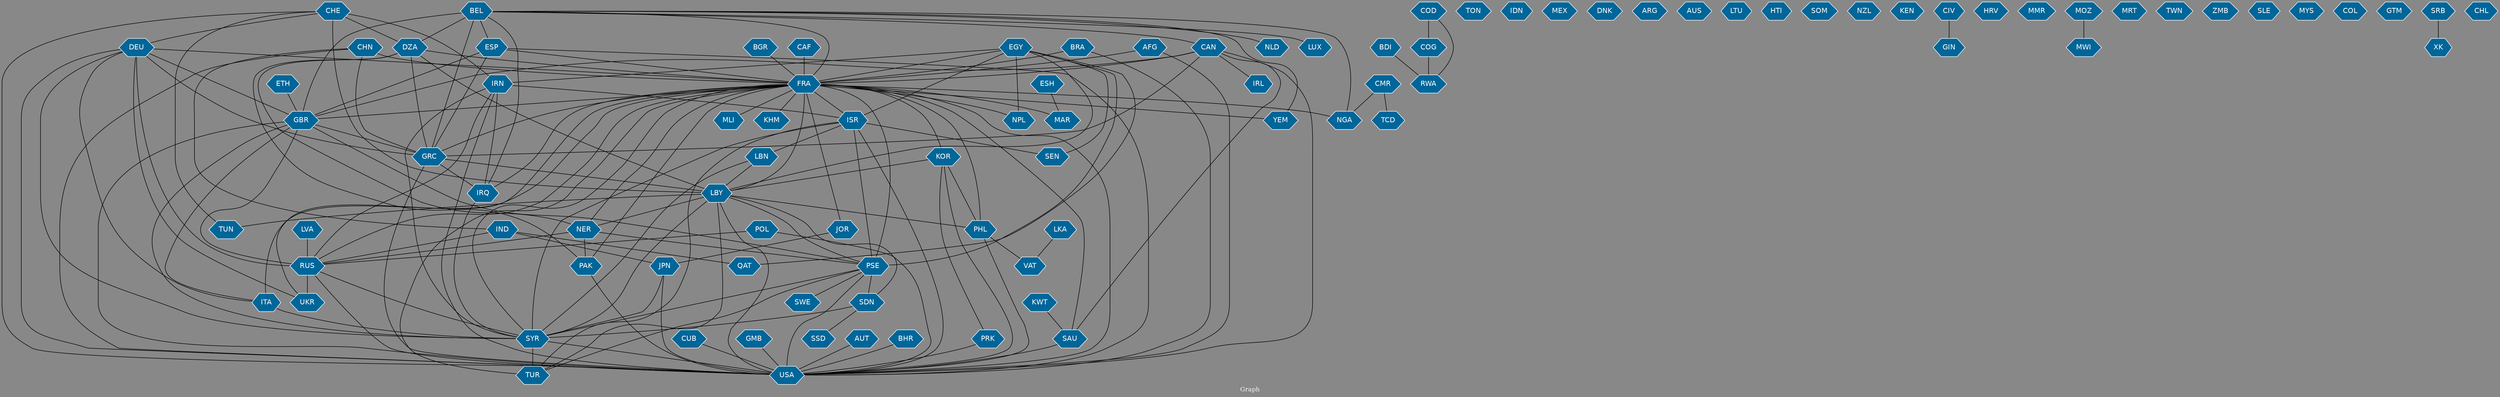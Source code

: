 // Countries together in item graph
graph {
	graph [bgcolor="#888888" fontcolor=white fontsize=12 label="Graph" outputorder=edgesfirst overlap=prism]
	node [color=white fillcolor="#006699" fontcolor=white fontname=Helvetica shape=hexagon style=filled]
	edge [arrowhead=open color=black fontcolor=white fontname=Courier fontsize=12]
		TUN [label=TUN]
		FRA [label=FRA]
		EGY [label=EGY]
		ISR [label=ISR]
		PSE [label=PSE]
		YEM [label=YEM]
		IND [label=IND]
		LBY [label=LBY]
		CHE [label=CHE]
		IRQ [label=IRQ]
		RUS [label=RUS]
		MAR [label=MAR]
		GRC [label=GRC]
		BEL [label=BEL]
		USA [label=USA]
		UKR [label=UKR]
		CHN [label=CHN]
		COG [label=COG]
		JOR [label=JOR]
		JPN [label=JPN]
		SAU [label=SAU]
		TON [label=TON]
		DEU [label=DEU]
		CAF [label=CAF]
		IRN [label=IRN]
		LBN [label=LBN]
		ESP [label=ESP]
		SYR [label=SYR]
		NGA [label=NGA]
		IDN [label=IDN]
		ITA [label=ITA]
		NER [label=NER]
		VAT [label=VAT]
		GBR [label=GBR]
		SDN [label=SDN]
		TUR [label=TUR]
		MEX [label=MEX]
		BDI [label=BDI]
		PAK [label=PAK]
		BRA [label=BRA]
		CAN [label=CAN]
		CUB [label=CUB]
		DNK [label=DNK]
		ARG [label=ARG]
		COD [label=COD]
		POL [label=POL]
		DZA [label=DZA]
		NLD [label=NLD]
		ESH [label=ESH]
		ETH [label=ETH]
		AFG [label=AFG]
		AUS [label=AUS]
		GMB [label=GMB]
		PRK [label=PRK]
		KOR [label=KOR]
		MLI [label=MLI]
		PHL [label=PHL]
		BGR [label=BGR]
		LUX [label=LUX]
		NPL [label=NPL]
		SEN [label=SEN]
		LTU [label=LTU]
		SWE [label=SWE]
		CMR [label=CMR]
		SSD [label=SSD]
		TCD [label=TCD]
		IRL [label=IRL]
		AUT [label=AUT]
		HTI [label=HTI]
		SOM [label=SOM]
		LKA [label=LKA]
		NZL [label=NZL]
		KEN [label=KEN]
		GIN [label=GIN]
		CIV [label=CIV]
		QAT [label=QAT]
		HRV [label=HRV]
		MMR [label=MMR]
		MOZ [label=MOZ]
		MWI [label=MWI]
		BHR [label=BHR]
		KWT [label=KWT]
		MRT [label=MRT]
		TWN [label=TWN]
		ZMB [label=ZMB]
		SLE [label=SLE]
		MYS [label=MYS]
		COL [label=COL]
		RWA [label=RWA]
		GTM [label=GTM]
		SRB [label=SRB]
		XK [label=XK]
		LVA [label=LVA]
		KHM [label=KHM]
		CHL [label=CHL]
			SYR -- TUR [weight=2]
			GRC -- LBY [weight=1]
			GRC -- USA [weight=1]
			PHL -- VAT [weight=6]
			CAF -- FRA [weight=8]
			LBY -- SYR [weight=3]
			CMR -- TCD [weight=2]
			LBY -- SDN [weight=1]
			DZA -- NER [weight=1]
			CAN -- GBR [weight=2]
			IND -- JPN [weight=3]
			LBY -- TUN [weight=3]
			KOR -- USA [weight=2]
			FRA -- MAR [weight=7]
			ESH -- MAR [weight=1]
			DEU -- GBR [weight=1]
			ISR -- SEN [weight=2]
			AFG -- USA [weight=1]
			BRA -- USA [weight=1]
			ESP -- GBR [weight=1]
			CHE -- USA [weight=1]
			BEL -- GRC [weight=9]
			IRN -- ISR [weight=4]
			BEL -- FRA [weight=3]
			FRA -- JOR [weight=1]
			LBY -- USA [weight=2]
			GBR -- PSE [weight=1]
			FRA -- YEM [weight=8]
			SDN -- SSD [weight=2]
			CAN -- IRL [weight=1]
			GRC -- IRQ [weight=1]
			GBR -- GRC [weight=2]
			FRA -- MLI [weight=1]
			LBY -- TUR [weight=1]
			PRK -- USA [weight=12]
			DEU -- SYR [weight=1]
			CHN -- GRC [weight=1]
			EGY -- FRA [weight=1]
			IRN -- SYR [weight=3]
			PSE -- SWE [weight=1]
			DZA -- PAK [weight=1]
			KOR -- PRK [weight=5]
			DEU -- RUS [weight=4]
			JPN -- USA [weight=2]
			BEL -- CAN [weight=1]
			CHN -- USA [weight=1]
			CHE -- TUN [weight=1]
			COG -- RWA [weight=1]
			EGY -- PSE [weight=1]
			LVA -- RUS [weight=1]
			RUS -- SYR [weight=3]
			EGY -- ISR [weight=3]
			FRA -- LBY [weight=4]
			DEU -- ITA [weight=1]
			CHN -- IND [weight=1]
			ISR -- TUR [weight=1]
			LBY -- NER [weight=5]
			DZA -- FRA [weight=6]
			CHE -- LBY [weight=4]
			FRA -- SAU [weight=1]
			CAN -- GRC [weight=1]
			ISR -- LBN [weight=10]
			CHE -- DEU [weight=1]
			LBN -- SYR [weight=9]
			KWT -- SAU [weight=1]
			PSE -- USA [weight=2]
			IRQ -- SYR [weight=2]
			EGY -- SEN [weight=2]
			KOR -- LBY [weight=1]
			CHN -- FRA [weight=7]
			ISR -- USA [weight=2]
			DEU -- GRC [weight=12]
			PSE -- SDN [weight=1]
			LBN -- LBY [weight=2]
			LKA -- VAT [weight=1]
			CAN -- SAU [weight=1]
			BEL -- GBR [weight=2]
			POL -- USA [weight=1]
			SDN -- SYR [weight=1]
			GBR -- SYR [weight=1]
			CMR -- NGA [weight=2]
			IRN -- RUS [weight=1]
			FRA -- USA [weight=14]
			DEU -- FRA [weight=9]
			ISR -- PSE [weight=28]
			AFG -- FRA [weight=1]
			FRA -- GBR [weight=3]
			PAK -- USA [weight=3]
			AUT -- USA [weight=1]
			IRN -- IRQ [weight=1]
			IND -- QAT [weight=1]
			GMB -- USA [weight=1]
			GBR -- ITA [weight=1]
			ESP -- FRA [weight=6]
			ITA -- SYR [weight=6]
			BDI -- RWA [weight=1]
			CAN -- USA [weight=2]
			PHL -- USA [weight=1]
			COD -- RWA [weight=1]
			CHE -- IRN [weight=1]
			DZA -- LBY [weight=3]
			FRA -- SYR [weight=1]
			CAN -- FRA [weight=1]
			RUS -- UKR [weight=14]
			EGY -- IRN [weight=1]
			EGY -- QAT [weight=1]
			FRA -- RUS [weight=3]
			IRN -- USA [weight=2]
			FRA -- PSE [weight=7]
			GBR -- RUS [weight=1]
			BEL -- NGA [weight=1]
			JOR -- JPN [weight=6]
			BEL -- YEM [weight=1]
			POL -- RUS [weight=1]
			EGY -- LBY [weight=1]
			ESP -- USA [weight=1]
			FRA -- NPL [weight=1]
			MOZ -- MWI [weight=1]
			GBR -- USA [weight=3]
			CHE -- DZA [weight=1]
			BEL -- NLD [weight=1]
			FRA -- PAK [weight=4]
			FRA -- GRC [weight=14]
			NER -- RUS [weight=1]
			ESP -- GRC [weight=5]
			SYR -- USA [weight=4]
			DEU -- UKR [weight=4]
			BGR -- FRA [weight=8]
			FRA -- KHM [weight=1]
			BRA -- FRA [weight=1]
			PSE -- TUR [weight=1]
			KOR -- PHL [weight=1]
			NER -- PSE [weight=1]
			ISR -- SYR [weight=9]
			LBY -- PHL [weight=1]
			PSE -- SYR [weight=1]
			CIV -- GIN [weight=2]
			ETH -- GBR [weight=1]
			FRA -- IRQ [weight=5]
			EGY -- NPL [weight=1]
			FRA -- TUR [weight=2]
			IND -- RUS [weight=1]
			NER -- PAK [weight=1]
			JPN -- SYR [weight=1]
			FRA -- PHL [weight=1]
			BEL -- IRQ [weight=1]
			RUS -- USA [weight=3]
			BEL -- DZA [weight=1]
			DEU -- USA [weight=2]
			FRA -- ITA [weight=1]
			CUB -- USA [weight=20]
			FRA -- NGA [weight=2]
			FRA -- NER [weight=6]
			SRB -- XK [weight=1]
			BEL -- ESP [weight=2]
			BEL -- LUX [weight=2]
			FRA -- ISR [weight=24]
			COD -- COG [weight=5]
			FRA -- KOR [weight=1]
			DZA -- GRC [weight=1]
			BHR -- USA [weight=1]
			FRA -- UKR [weight=1]
			LBY -- PSE [weight=1]
			SAU -- USA [weight=5]
}